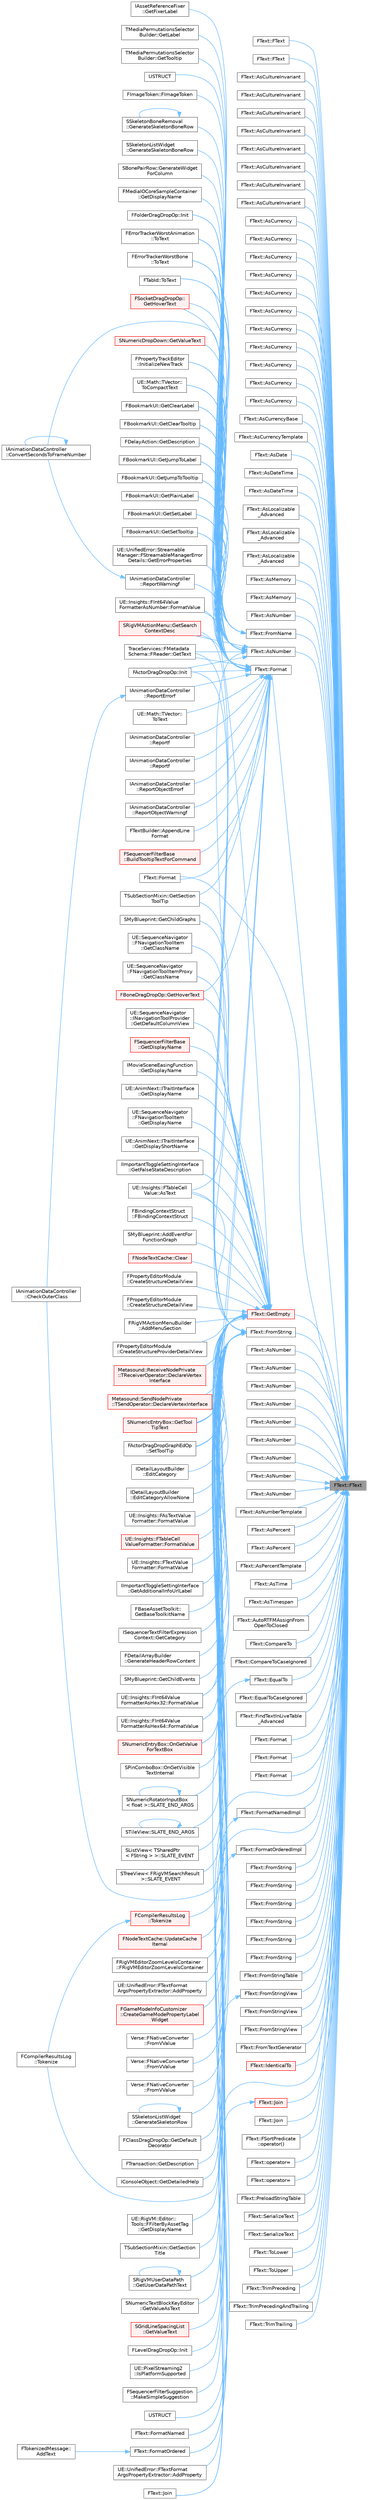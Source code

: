 digraph "FText::FText"
{
 // INTERACTIVE_SVG=YES
 // LATEX_PDF_SIZE
  bgcolor="transparent";
  edge [fontname=Helvetica,fontsize=10,labelfontname=Helvetica,labelfontsize=10];
  node [fontname=Helvetica,fontsize=10,shape=box,height=0.2,width=0.4];
  rankdir="RL";
  Node1 [id="Node000001",label="FText::FText",height=0.2,width=0.4,color="gray40", fillcolor="grey60", style="filled", fontcolor="black",tooltip=" "];
  Node1 -> Node2 [id="edge1_Node000001_Node000002",dir="back",color="steelblue1",style="solid",tooltip=" "];
  Node2 [id="Node000002",label="FText::FText",height=0.2,width=0.4,color="grey40", fillcolor="white", style="filled",URL="$d0/dcb/classFText.html#a44401d68b3bac3e44c4846cbbbc09ce8",tooltip=" "];
  Node1 -> Node3 [id="edge2_Node000001_Node000003",dir="back",color="steelblue1",style="solid",tooltip=" "];
  Node3 [id="Node000003",label="FText::FText",height=0.2,width=0.4,color="grey40", fillcolor="white", style="filled",URL="$d0/dcb/classFText.html#ad0878a3a2dd753c472712c5d3f937744",tooltip=" "];
  Node1 -> Node4 [id="edge3_Node000001_Node000004",dir="back",color="steelblue1",style="solid",tooltip=" "];
  Node4 [id="Node000004",label="FText::AsCultureInvariant",height=0.2,width=0.4,color="grey40", fillcolor="white", style="filled",URL="$d0/dcb/classFText.html#a8b35c52cdd80197faac1fff878f95286",tooltip="Generate a culture invariant FText representing the passed in string."];
  Node1 -> Node5 [id="edge4_Node000001_Node000005",dir="back",color="steelblue1",style="solid",tooltip=" "];
  Node5 [id="Node000005",label="FText::AsCultureInvariant",height=0.2,width=0.4,color="grey40", fillcolor="white", style="filled",URL="$d0/dcb/classFText.html#a111acb14a9f7ca45f72201cddfbb030e",tooltip=" "];
  Node1 -> Node6 [id="edge5_Node000001_Node000006",dir="back",color="steelblue1",style="solid",tooltip=" "];
  Node6 [id="Node000006",label="FText::AsCultureInvariant",height=0.2,width=0.4,color="grey40", fillcolor="white", style="filled",URL="$d0/dcb/classFText.html#a660ad84f101eea774f365eaedee6fc79",tooltip=" "];
  Node1 -> Node7 [id="edge6_Node000001_Node000007",dir="back",color="steelblue1",style="solid",tooltip=" "];
  Node7 [id="Node000007",label="FText::AsCultureInvariant",height=0.2,width=0.4,color="grey40", fillcolor="white", style="filled",URL="$d0/dcb/classFText.html#acca613ca0f9b98a9ce125366bf896be6",tooltip=" "];
  Node1 -> Node8 [id="edge7_Node000001_Node000008",dir="back",color="steelblue1",style="solid",tooltip=" "];
  Node8 [id="Node000008",label="FText::AsCultureInvariant",height=0.2,width=0.4,color="grey40", fillcolor="white", style="filled",URL="$d0/dcb/classFText.html#aa673a62ee3ef8421f97ac4602bb4bc0d",tooltip=" "];
  Node1 -> Node9 [id="edge8_Node000001_Node000009",dir="back",color="steelblue1",style="solid",tooltip=" "];
  Node9 [id="Node000009",label="FText::AsCultureInvariant",height=0.2,width=0.4,color="grey40", fillcolor="white", style="filled",URL="$d0/dcb/classFText.html#af9fd26ae7cddc9a7bfab984175f9b4f4",tooltip="Generate a culture invariant FText representing the passed in FText."];
  Node1 -> Node10 [id="edge9_Node000001_Node000010",dir="back",color="steelblue1",style="solid",tooltip=" "];
  Node10 [id="Node000010",label="FText::AsCultureInvariant",height=0.2,width=0.4,color="grey40", fillcolor="white", style="filled",URL="$d0/dcb/classFText.html#a859fc28c321b07fa75d7eb492ef90b8d",tooltip=" "];
  Node1 -> Node11 [id="edge10_Node000001_Node000011",dir="back",color="steelblue1",style="solid",tooltip=" "];
  Node11 [id="Node000011",label="FText::AsCultureInvariant",height=0.2,width=0.4,color="grey40", fillcolor="white", style="filled",URL="$d0/dcb/classFText.html#a67bf93a54f61c3a04cc663d8ee50feb7",tooltip=" "];
  Node1 -> Node12 [id="edge11_Node000001_Node000012",dir="back",color="steelblue1",style="solid",tooltip=" "];
  Node12 [id="Node000012",label="FText::AsCurrency",height=0.2,width=0.4,color="grey40", fillcolor="white", style="filled",URL="$d0/dcb/classFText.html#ada6d3b419b2ad328e2f2e64652ce3739",tooltip=" "];
  Node1 -> Node13 [id="edge12_Node000001_Node000013",dir="back",color="steelblue1",style="solid",tooltip=" "];
  Node13 [id="Node000013",label="FText::AsCurrency",height=0.2,width=0.4,color="grey40", fillcolor="white", style="filled",URL="$d0/dcb/classFText.html#a476bae627ce9df4294cb78b1739692d8",tooltip=" "];
  Node1 -> Node14 [id="edge13_Node000001_Node000014",dir="back",color="steelblue1",style="solid",tooltip=" "];
  Node14 [id="Node000014",label="FText::AsCurrency",height=0.2,width=0.4,color="grey40", fillcolor="white", style="filled",URL="$d0/dcb/classFText.html#a093d43e6a3713286eafd33e27328a4d6",tooltip=" "];
  Node1 -> Node15 [id="edge14_Node000001_Node000015",dir="back",color="steelblue1",style="solid",tooltip=" "];
  Node15 [id="Node000015",label="FText::AsCurrency",height=0.2,width=0.4,color="grey40", fillcolor="white", style="filled",URL="$d0/dcb/classFText.html#ab4323cd54204f4e68696fb7412b22dbb",tooltip=" "];
  Node1 -> Node16 [id="edge15_Node000001_Node000016",dir="back",color="steelblue1",style="solid",tooltip=" "];
  Node16 [id="Node000016",label="FText::AsCurrency",height=0.2,width=0.4,color="grey40", fillcolor="white", style="filled",URL="$d0/dcb/classFText.html#a14eef87885d2f3aedab525664337ef4e",tooltip=" "];
  Node1 -> Node17 [id="edge16_Node000001_Node000017",dir="back",color="steelblue1",style="solid",tooltip=" "];
  Node17 [id="Node000017",label="FText::AsCurrency",height=0.2,width=0.4,color="grey40", fillcolor="white", style="filled",URL="$d0/dcb/classFText.html#a0e1f4805ccee7678525c50d94d29a15d",tooltip=" "];
  Node1 -> Node18 [id="edge17_Node000001_Node000018",dir="back",color="steelblue1",style="solid",tooltip=" "];
  Node18 [id="Node000018",label="FText::AsCurrency",height=0.2,width=0.4,color="grey40", fillcolor="white", style="filled",URL="$d0/dcb/classFText.html#a13327fb9d1933a6a086d05e31b7105d5",tooltip=" "];
  Node1 -> Node19 [id="edge18_Node000001_Node000019",dir="back",color="steelblue1",style="solid",tooltip=" "];
  Node19 [id="Node000019",label="FText::AsCurrency",height=0.2,width=0.4,color="grey40", fillcolor="white", style="filled",URL="$d0/dcb/classFText.html#a309ebdd12997eb45621b718c3d5e8b0c",tooltip=" "];
  Node1 -> Node20 [id="edge19_Node000001_Node000020",dir="back",color="steelblue1",style="solid",tooltip=" "];
  Node20 [id="Node000020",label="FText::AsCurrency",height=0.2,width=0.4,color="grey40", fillcolor="white", style="filled",URL="$d0/dcb/classFText.html#a7b9a3c31e6044184920a047385a40624",tooltip=" "];
  Node1 -> Node21 [id="edge20_Node000001_Node000021",dir="back",color="steelblue1",style="solid",tooltip=" "];
  Node21 [id="Node000021",label="FText::AsCurrency",height=0.2,width=0.4,color="grey40", fillcolor="white", style="filled",URL="$d0/dcb/classFText.html#afae4c614fb04331b9ff94717e3ce4170",tooltip=" "];
  Node1 -> Node22 [id="edge21_Node000001_Node000022",dir="back",color="steelblue1",style="solid",tooltip=" "];
  Node22 [id="Node000022",label="FText::AsCurrency",height=0.2,width=0.4,color="grey40", fillcolor="white", style="filled",URL="$d0/dcb/classFText.html#a2d127bde3790a20d4c6a2ff8812cf4a4",tooltip=" "];
  Node1 -> Node23 [id="edge22_Node000001_Node000023",dir="back",color="steelblue1",style="solid",tooltip=" "];
  Node23 [id="Node000023",label="FText::AsCurrencyBase",height=0.2,width=0.4,color="grey40", fillcolor="white", style="filled",URL="$d0/dcb/classFText.html#a14fa55958c20ae0031a1ca2ecdda6aec",tooltip="Generate an FText that represents the passed number as currency in the current culture."];
  Node1 -> Node24 [id="edge23_Node000001_Node000024",dir="back",color="steelblue1",style="solid",tooltip=" "];
  Node24 [id="Node000024",label="FText::AsCurrencyTemplate",height=0.2,width=0.4,color="grey40", fillcolor="white", style="filled",URL="$d0/dcb/classFText.html#ac2d2b27391a228fe0c7fbfe666ad966e",tooltip=" "];
  Node1 -> Node25 [id="edge24_Node000001_Node000025",dir="back",color="steelblue1",style="solid",tooltip=" "];
  Node25 [id="Node000025",label="FText::AsDate",height=0.2,width=0.4,color="grey40", fillcolor="white", style="filled",URL="$d0/dcb/classFText.html#a986acf59a5078120b75d29591b440bc3",tooltip="Generate an FText that represents the given timestamp as a date/time in the current culture using the..."];
  Node1 -> Node26 [id="edge25_Node000001_Node000026",dir="back",color="steelblue1",style="solid",tooltip=" "];
  Node26 [id="Node000026",label="FText::AsDateTime",height=0.2,width=0.4,color="grey40", fillcolor="white", style="filled",URL="$d0/dcb/classFText.html#ac284bb0292d9e407b14c0ad2202c0033",tooltip=" "];
  Node1 -> Node27 [id="edge26_Node000001_Node000027",dir="back",color="steelblue1",style="solid",tooltip=" "];
  Node27 [id="Node000027",label="FText::AsDateTime",height=0.2,width=0.4,color="grey40", fillcolor="white", style="filled",URL="$d0/dcb/classFText.html#a43c3b91bae599726e8de86a598997c46",tooltip=" "];
  Node1 -> Node28 [id="edge27_Node000001_Node000028",dir="back",color="steelblue1",style="solid",tooltip=" "];
  Node28 [id="Node000028",label="FText::AsLocalizable\l_Advanced",height=0.2,width=0.4,color="grey40", fillcolor="white", style="filled",URL="$d0/dcb/classFText.html#a41a18486c0d0a665d955d467e09ae5a1",tooltip="=== !"];
  Node1 -> Node29 [id="edge28_Node000001_Node000029",dir="back",color="steelblue1",style="solid",tooltip=" "];
  Node29 [id="Node000029",label="FText::AsLocalizable\l_Advanced",height=0.2,width=0.4,color="grey40", fillcolor="white", style="filled",URL="$d0/dcb/classFText.html#aeee75005230b66a5a646694e53219f6e",tooltip=" "];
  Node1 -> Node30 [id="edge29_Node000001_Node000030",dir="back",color="steelblue1",style="solid",tooltip=" "];
  Node30 [id="Node000030",label="FText::AsLocalizable\l_Advanced",height=0.2,width=0.4,color="grey40", fillcolor="white", style="filled",URL="$d0/dcb/classFText.html#aecebc8aa15416c6d7105e7caaa2f8f4a",tooltip=" "];
  Node1 -> Node31 [id="edge30_Node000001_Node000031",dir="back",color="steelblue1",style="solid",tooltip=" "];
  Node31 [id="Node000031",label="FText::AsMemory",height=0.2,width=0.4,color="grey40", fillcolor="white", style="filled",URL="$d0/dcb/classFText.html#a19f9e07b502dcfe0bdc41b6c9c6a13d7",tooltip="Generate an FText that represents the passed number as a memory size in the current culture."];
  Node1 -> Node32 [id="edge31_Node000001_Node000032",dir="back",color="steelblue1",style="solid",tooltip=" "];
  Node32 [id="Node000032",label="FText::AsMemory",height=0.2,width=0.4,color="grey40", fillcolor="white", style="filled",URL="$d0/dcb/classFText.html#ab3cbc5a36ec390ced7035c2e8213b78c",tooltip="Generate an FText that represents the passed number as a memory size in the current culture."];
  Node1 -> Node33 [id="edge32_Node000001_Node000033",dir="back",color="steelblue1",style="solid",tooltip=" "];
  Node33 [id="Node000033",label="FText::AsNumber",height=0.2,width=0.4,color="grey40", fillcolor="white", style="filled",URL="$d0/dcb/classFText.html#ad567151007e57d933bef0eb7334cd4f7",tooltip=" "];
  Node1 -> Node34 [id="edge33_Node000001_Node000034",dir="back",color="steelblue1",style="solid",tooltip=" "];
  Node34 [id="Node000034",label="FText::AsNumber",height=0.2,width=0.4,color="grey40", fillcolor="white", style="filled",URL="$d0/dcb/classFText.html#a5fd37ac92e085ef4f2b7ed1894be5baa",tooltip="Generate an FText that represents the passed number in the current culture."];
  Node34 -> Node35 [id="edge34_Node000034_Node000035",dir="back",color="steelblue1",style="solid",tooltip=" "];
  Node35 [id="Node000035",label="UE::Insights::FTableCell\lValue::AsText",height=0.2,width=0.4,color="grey40", fillcolor="white", style="filled",URL="$d0/de1/structUE_1_1Insights_1_1FTableCellValue.html#a4682ce3d8582bad04db8489c0a12bcd4",tooltip=" "];
  Node34 -> Node36 [id="edge35_Node000034_Node000036",dir="back",color="steelblue1",style="solid",tooltip=" "];
  Node36 [id="Node000036",label="IAnimationDataController\l::ConvertSecondsToFrameNumber",height=0.2,width=0.4,color="grey40", fillcolor="white", style="filled",URL="$d5/db0/classIAnimationDataController.html#abebbfa3861c656280cae01ae48505a86",tooltip="Returns the final frame number calculating according to the Model its frame-rate, additionally output..."];
  Node36 -> Node36 [id="edge36_Node000036_Node000036",dir="back",color="steelblue1",style="solid",tooltip=" "];
  Node34 -> Node37 [id="edge37_Node000034_Node000037",dir="back",color="steelblue1",style="solid",tooltip=" "];
  Node37 [id="Node000037",label="UE::Insights::FInt64Value\lFormatterAsNumber::FormatValue",height=0.2,width=0.4,color="grey40", fillcolor="white", style="filled",URL="$dc/d9e/classUE_1_1Insights_1_1FInt64ValueFormatterAsNumber.html#ab7b7fde6509011aef3f912aba45a5990",tooltip=" "];
  Node34 -> Node38 [id="edge38_Node000034_Node000038",dir="back",color="steelblue1",style="solid",tooltip=" "];
  Node38 [id="Node000038",label="FBookmarkUI::GetClearLabel",height=0.2,width=0.4,color="grey40", fillcolor="white", style="filled",URL="$de/daa/structFBookmarkUI.html#a6148a3f2de3187ce8198c2c0e907b4b9",tooltip=" "];
  Node34 -> Node39 [id="edge39_Node000034_Node000039",dir="back",color="steelblue1",style="solid",tooltip=" "];
  Node39 [id="Node000039",label="FBookmarkUI::GetClearTooltip",height=0.2,width=0.4,color="grey40", fillcolor="white", style="filled",URL="$de/daa/structFBookmarkUI.html#a347b94f36084cded4b071a1e4c9f4356",tooltip=" "];
  Node34 -> Node40 [id="edge40_Node000034_Node000040",dir="back",color="steelblue1",style="solid",tooltip=" "];
  Node40 [id="Node000040",label="FDelayAction::GetDescription",height=0.2,width=0.4,color="grey40", fillcolor="white", style="filled",URL="$d0/d89/classFDelayAction.html#ab32d82daff04a0fd26218af1d361102a",tooltip=" "];
  Node34 -> Node41 [id="edge41_Node000034_Node000041",dir="back",color="steelblue1",style="solid",tooltip=" "];
  Node41 [id="Node000041",label="FBookmarkUI::GetJumpToLabel",height=0.2,width=0.4,color="grey40", fillcolor="white", style="filled",URL="$de/daa/structFBookmarkUI.html#a1e907513f2d269ec173d0aea420ff4db",tooltip=" "];
  Node34 -> Node42 [id="edge42_Node000034_Node000042",dir="back",color="steelblue1",style="solid",tooltip=" "];
  Node42 [id="Node000042",label="FBookmarkUI::GetJumpToTooltip",height=0.2,width=0.4,color="grey40", fillcolor="white", style="filled",URL="$de/daa/structFBookmarkUI.html#a892d340da5eb750d7b0525404feb53fc",tooltip=" "];
  Node34 -> Node43 [id="edge43_Node000034_Node000043",dir="back",color="steelblue1",style="solid",tooltip=" "];
  Node43 [id="Node000043",label="FBookmarkUI::GetPlainLabel",height=0.2,width=0.4,color="grey40", fillcolor="white", style="filled",URL="$de/daa/structFBookmarkUI.html#a1297af14fa752182849d069cda33280a",tooltip=" "];
  Node34 -> Node44 [id="edge44_Node000034_Node000044",dir="back",color="steelblue1",style="solid",tooltip=" "];
  Node44 [id="Node000044",label="SRigVMActionMenu::GetSearch\lContextDesc",height=0.2,width=0.4,color="red", fillcolor="#FFF0F0", style="filled",URL="$d0/dc8/classSRigVMActionMenu.html#a1126e10fc7cd99880940044d3d1dcd23",tooltip="UI Callback functions."];
  Node34 -> Node46 [id="edge45_Node000034_Node000046",dir="back",color="steelblue1",style="solid",tooltip=" "];
  Node46 [id="Node000046",label="FBookmarkUI::GetSetLabel",height=0.2,width=0.4,color="grey40", fillcolor="white", style="filled",URL="$de/daa/structFBookmarkUI.html#a13005475c63242670c7e4c5cc25c3c81",tooltip=" "];
  Node34 -> Node47 [id="edge46_Node000034_Node000047",dir="back",color="steelblue1",style="solid",tooltip=" "];
  Node47 [id="Node000047",label="FBookmarkUI::GetSetTooltip",height=0.2,width=0.4,color="grey40", fillcolor="white", style="filled",URL="$de/daa/structFBookmarkUI.html#ab27884243e76ce81dc29c1fafa50f42d",tooltip=" "];
  Node34 -> Node48 [id="edge47_Node000034_Node000048",dir="back",color="steelblue1",style="solid",tooltip=" "];
  Node48 [id="Node000048",label="TraceServices::FMetadata\lSchema::FReader::GetText",height=0.2,width=0.4,color="grey40", fillcolor="white", style="filled",URL="$d7/d29/structTraceServices_1_1FMetadataSchema_1_1FReader.html#a87568925996badc6366975993fa80d15",tooltip=" "];
  Node34 -> Node49 [id="edge48_Node000034_Node000049",dir="back",color="steelblue1",style="solid",tooltip=" "];
  Node49 [id="Node000049",label="SNumericDropDown::GetValueText",height=0.2,width=0.4,color="red", fillcolor="#FFF0F0", style="filled",URL="$d0/d12/classSNumericDropDown.html#af75835be43fe7cd0eaf8650694971e40",tooltip=" "];
  Node34 -> Node51 [id="edge49_Node000034_Node000051",dir="back",color="steelblue1",style="solid",tooltip=" "];
  Node51 [id="Node000051",label="FActorDragDropOp::Init",height=0.2,width=0.4,color="grey40", fillcolor="white", style="filled",URL="$dc/de6/classFActorDragDropOp.html#a392f4e944856540373641bc8650d3604",tooltip=" "];
  Node34 -> Node52 [id="edge50_Node000034_Node000052",dir="back",color="steelblue1",style="solid",tooltip=" "];
  Node52 [id="Node000052",label="FFolderDragDropOp::Init",height=0.2,width=0.4,color="grey40", fillcolor="white", style="filled",URL="$d0/dac/classFFolderDragDropOp.html#a1227700d7cd062324b3386bf256219cf",tooltip=" "];
  Node34 -> Node53 [id="edge51_Node000034_Node000053",dir="back",color="steelblue1",style="solid",tooltip=" "];
  Node53 [id="Node000053",label="FPropertyTrackEditor\l::InitializeNewTrack",height=0.2,width=0.4,color="grey40", fillcolor="white", style="filled",URL="$d2/ddf/classFPropertyTrackEditor.html#a25b9dea808094889fa2040212748f589",tooltip="Initialized values on a track after it's been created, but before any sections or keys have been adde..."];
  Node34 -> Node54 [id="edge52_Node000034_Node000054",dir="back",color="steelblue1",style="solid",tooltip=" "];
  Node54 [id="Node000054",label="UE::Math::TVector::\lToCompactText",height=0.2,width=0.4,color="grey40", fillcolor="white", style="filled",URL="$de/d77/structUE_1_1Math_1_1TVector.html#af68531f08f9a6c23214344e64d6f263d",tooltip="Get a short locale aware textural representation of this vector, for compact readable logging."];
  Node34 -> Node55 [id="edge53_Node000034_Node000055",dir="back",color="steelblue1",style="solid",tooltip=" "];
  Node55 [id="Node000055",label="FErrorTrackerWorstAnimation\l::ToText",height=0.2,width=0.4,color="grey40", fillcolor="white", style="filled",URL="$d8/d06/structFErrorTrackerWorstAnimation.html#a65e9c652e0fd0556ccd9a099e9701814",tooltip=" "];
  Node34 -> Node56 [id="edge54_Node000034_Node000056",dir="back",color="steelblue1",style="solid",tooltip=" "];
  Node56 [id="Node000056",label="FErrorTrackerWorstBone\l::ToText",height=0.2,width=0.4,color="grey40", fillcolor="white", style="filled",URL="$d7/d7c/structFErrorTrackerWorstBone.html#ae94f7d66452cfdb010e8f737f5fadea0",tooltip=" "];
  Node34 -> Node57 [id="edge55_Node000034_Node000057",dir="back",color="steelblue1",style="solid",tooltip=" "];
  Node57 [id="Node000057",label="FTabId::ToText",height=0.2,width=0.4,color="grey40", fillcolor="white", style="filled",URL="$d9/de3/structFTabId.html#ab7ebcf92af344edadfd6f2172217df47",tooltip=" "];
  Node1 -> Node58 [id="edge56_Node000001_Node000058",dir="back",color="steelblue1",style="solid",tooltip=" "];
  Node58 [id="Node000058",label="FText::AsNumber",height=0.2,width=0.4,color="grey40", fillcolor="white", style="filled",URL="$d0/dcb/classFText.html#aa1bd65a18d10db2db006f99e3b577161",tooltip=" "];
  Node1 -> Node59 [id="edge57_Node000001_Node000059",dir="back",color="steelblue1",style="solid",tooltip=" "];
  Node59 [id="Node000059",label="FText::AsNumber",height=0.2,width=0.4,color="grey40", fillcolor="white", style="filled",URL="$d0/dcb/classFText.html#a6da44ac25406dd4fb63bb043e797c4a0",tooltip=" "];
  Node1 -> Node60 [id="edge58_Node000001_Node000060",dir="back",color="steelblue1",style="solid",tooltip=" "];
  Node60 [id="Node000060",label="FText::AsNumber",height=0.2,width=0.4,color="grey40", fillcolor="white", style="filled",URL="$d0/dcb/classFText.html#ac82e917cafea1f22f2608b6e247a8871",tooltip=" "];
  Node1 -> Node61 [id="edge59_Node000001_Node000061",dir="back",color="steelblue1",style="solid",tooltip=" "];
  Node61 [id="Node000061",label="FText::AsNumber",height=0.2,width=0.4,color="grey40", fillcolor="white", style="filled",URL="$d0/dcb/classFText.html#a63e4ce1168fde4111e015326e317b23a",tooltip=" "];
  Node1 -> Node62 [id="edge60_Node000001_Node000062",dir="back",color="steelblue1",style="solid",tooltip=" "];
  Node62 [id="Node000062",label="FText::AsNumber",height=0.2,width=0.4,color="grey40", fillcolor="white", style="filled",URL="$d0/dcb/classFText.html#af968284eb43089c4874e1018d9d17b15",tooltip=" "];
  Node1 -> Node63 [id="edge61_Node000001_Node000063",dir="back",color="steelblue1",style="solid",tooltip=" "];
  Node63 [id="Node000063",label="FText::AsNumber",height=0.2,width=0.4,color="grey40", fillcolor="white", style="filled",URL="$d0/dcb/classFText.html#a65c12eada319a4ec0cd07107ca1ec103",tooltip=" "];
  Node1 -> Node64 [id="edge62_Node000001_Node000064",dir="back",color="steelblue1",style="solid",tooltip=" "];
  Node64 [id="Node000064",label="FText::AsNumber",height=0.2,width=0.4,color="grey40", fillcolor="white", style="filled",URL="$d0/dcb/classFText.html#a7ebf8f7d1d9b34a780b7c6287e8f1184",tooltip=" "];
  Node1 -> Node65 [id="edge63_Node000001_Node000065",dir="back",color="steelblue1",style="solid",tooltip=" "];
  Node65 [id="Node000065",label="FText::AsNumber",height=0.2,width=0.4,color="grey40", fillcolor="white", style="filled",URL="$d0/dcb/classFText.html#a2afc072f9b23de2a704058f278681e5b",tooltip=" "];
  Node1 -> Node66 [id="edge64_Node000001_Node000066",dir="back",color="steelblue1",style="solid",tooltip=" "];
  Node66 [id="Node000066",label="FText::AsNumber",height=0.2,width=0.4,color="grey40", fillcolor="white", style="filled",URL="$d0/dcb/classFText.html#a3069130c9cf17f8c675791a3af95cf58",tooltip=" "];
  Node1 -> Node67 [id="edge65_Node000001_Node000067",dir="back",color="steelblue1",style="solid",tooltip=" "];
  Node67 [id="Node000067",label="FText::AsNumberTemplate",height=0.2,width=0.4,color="grey40", fillcolor="white", style="filled",URL="$d0/dcb/classFText.html#a0ecce2ab36b0914d1ec3cae73eef016e",tooltip=" "];
  Node1 -> Node68 [id="edge66_Node000001_Node000068",dir="back",color="steelblue1",style="solid",tooltip=" "];
  Node68 [id="Node000068",label="FText::AsPercent",height=0.2,width=0.4,color="grey40", fillcolor="white", style="filled",URL="$d0/dcb/classFText.html#a5c096abc77609d793ec0b3248465bf68",tooltip=" "];
  Node1 -> Node69 [id="edge67_Node000001_Node000069",dir="back",color="steelblue1",style="solid",tooltip=" "];
  Node69 [id="Node000069",label="FText::AsPercent",height=0.2,width=0.4,color="grey40", fillcolor="white", style="filled",URL="$d0/dcb/classFText.html#ad60b19fea3d7988a3896c4f4aaa99355",tooltip="Generate an FText that represents the passed number as a percentage in the current culture."];
  Node1 -> Node70 [id="edge68_Node000001_Node000070",dir="back",color="steelblue1",style="solid",tooltip=" "];
  Node70 [id="Node000070",label="FText::AsPercentTemplate",height=0.2,width=0.4,color="grey40", fillcolor="white", style="filled",URL="$d0/dcb/classFText.html#af52e4e4323bbe8dd71e24af09c36f0ef",tooltip=" "];
  Node1 -> Node71 [id="edge69_Node000001_Node000071",dir="back",color="steelblue1",style="solid",tooltip=" "];
  Node71 [id="Node000071",label="FText::AsTime",height=0.2,width=0.4,color="grey40", fillcolor="white", style="filled",URL="$d0/dcb/classFText.html#ada5da8663f92db39039079e7ff8489cc",tooltip=" "];
  Node1 -> Node72 [id="edge70_Node000001_Node000072",dir="back",color="steelblue1",style="solid",tooltip=" "];
  Node72 [id="Node000072",label="FText::AsTimespan",height=0.2,width=0.4,color="grey40", fillcolor="white", style="filled",URL="$d0/dcb/classFText.html#a064b2341a5e2de5d9e80b5e7b124efa6",tooltip="Generate an FText that represents the given timespan in the current culture, as a delta-time represen..."];
  Node1 -> Node73 [id="edge71_Node000001_Node000073",dir="back",color="steelblue1",style="solid",tooltip=" "];
  Node73 [id="Node000073",label="FText::AutoRTFMAssignFrom\lOpenToClosed",height=0.2,width=0.4,color="grey40", fillcolor="white", style="filled",URL="$d0/dcb/classFText.html#abc26a40cee81e25369a3a6fc75a11086",tooltip=" "];
  Node1 -> Node74 [id="edge72_Node000001_Node000074",dir="back",color="steelblue1",style="solid",tooltip=" "];
  Node74 [id="Node000074",label="FText::CompareTo",height=0.2,width=0.4,color="grey40", fillcolor="white", style="filled",URL="$d0/dcb/classFText.html#ad72b8fda91861a0cd82fca5318956854",tooltip=" "];
  Node1 -> Node75 [id="edge73_Node000001_Node000075",dir="back",color="steelblue1",style="solid",tooltip=" "];
  Node75 [id="Node000075",label="FText::CompareToCaseIgnored",height=0.2,width=0.4,color="grey40", fillcolor="white", style="filled",URL="$d0/dcb/classFText.html#a6c8bb8372ae759d25a7c932e4d00b9fd",tooltip=" "];
  Node1 -> Node76 [id="edge74_Node000001_Node000076",dir="back",color="steelblue1",style="solid",tooltip=" "];
  Node76 [id="Node000076",label="FText::EqualTo",height=0.2,width=0.4,color="grey40", fillcolor="white", style="filled",URL="$d0/dcb/classFText.html#ae3fceefae1ed5ebaa004d45fa1969669",tooltip=" "];
  Node76 -> Node77 [id="edge75_Node000076_Node000077",dir="back",color="steelblue1",style="solid",tooltip=" "];
  Node77 [id="Node000077",label="USTRUCT",height=0.2,width=0.4,color="grey40", fillcolor="white", style="filled",URL="$de/d7d/NavigationToolSettings_8h.html#a9596211e58fe04fc2edf24a3e393a9b7",tooltip=" "];
  Node1 -> Node78 [id="edge76_Node000001_Node000078",dir="back",color="steelblue1",style="solid",tooltip=" "];
  Node78 [id="Node000078",label="FText::EqualToCaseIgnored",height=0.2,width=0.4,color="grey40", fillcolor="white", style="filled",URL="$d0/dcb/classFText.html#aea2c4f686823459c540f60cceb8614a8",tooltip=" "];
  Node1 -> Node79 [id="edge77_Node000001_Node000079",dir="back",color="steelblue1",style="solid",tooltip=" "];
  Node79 [id="Node000079",label="FText::FindTextInLiveTable\l_Advanced",height=0.2,width=0.4,color="grey40", fillcolor="white", style="filled",URL="$d0/dcb/classFText.html#a03fa2eb7a016aee437c2480fab9dbd32",tooltip="=== !"];
  Node1 -> Node80 [id="edge78_Node000001_Node000080",dir="back",color="steelblue1",style="solid",tooltip=" "];
  Node80 [id="Node000080",label="FText::Format",height=0.2,width=0.4,color="grey40", fillcolor="white", style="filled",URL="$d0/dcb/classFText.html#a4b4310120e77ffb70f4253ee1bfdee47",tooltip="Format the given list of variadic values as ordered arguments within the given format pattern."];
  Node1 -> Node81 [id="edge79_Node000001_Node000081",dir="back",color="steelblue1",style="solid",tooltip=" "];
  Node81 [id="Node000081",label="FText::Format",height=0.2,width=0.4,color="grey40", fillcolor="white", style="filled",URL="$d0/dcb/classFText.html#a2e34f477b25799b29ea7ae5709259ae1",tooltip="Format the given map of key->value pairs as named arguments within the given format pattern."];
  Node81 -> Node82 [id="edge80_Node000081_Node000082",dir="back",color="steelblue1",style="solid",tooltip=" "];
  Node82 [id="Node000082",label="FTextBuilder::AppendLine\lFormat",height=0.2,width=0.4,color="grey40", fillcolor="white", style="filled",URL="$df/d4d/classFTextBuilder.html#aead99de6fa09d7a476644e59b29f9d10",tooltip="Append the given formatted text line to the builder, indented by the running indentation of the build..."];
  Node81 -> Node83 [id="edge81_Node000081_Node000083",dir="back",color="steelblue1",style="solid",tooltip=" "];
  Node83 [id="Node000083",label="FSequencerFilterBase\l::BuildTooltipTextForCommand",height=0.2,width=0.4,color="red", fillcolor="#FFF0F0", style="filled",URL="$d2/d17/classFSequencerFilterBase.html#a2d18ebe0eec394ca060f4119e8db5e70",tooltip=" "];
  Node81 -> Node80 [id="edge82_Node000081_Node000080",dir="back",color="steelblue1",style="solid",tooltip=" "];
  Node81 -> Node38 [id="edge83_Node000081_Node000038",dir="back",color="steelblue1",style="solid",tooltip=" "];
  Node81 -> Node39 [id="edge84_Node000081_Node000039",dir="back",color="steelblue1",style="solid",tooltip=" "];
  Node81 -> Node40 [id="edge85_Node000081_Node000040",dir="back",color="steelblue1",style="solid",tooltip=" "];
  Node81 -> Node85 [id="edge86_Node000081_Node000085",dir="back",color="steelblue1",style="solid",tooltip=" "];
  Node85 [id="Node000085",label="UE::UnifiedError::Streamable\lManager::FStreamableManagerError\lDetails::GetErrorProperties",height=0.2,width=0.4,color="grey40", fillcolor="white", style="filled",URL="$d4/db2/classUE_1_1UnifiedError_1_1StreamableManager_1_1FStreamableManagerErrorDetails.html#a090a3a4db82e550cc4be6a1cdfca2826",tooltip="GetErrorProperties; by default pass through to the InnerErrorDetails."];
  Node81 -> Node86 [id="edge87_Node000081_Node000086",dir="back",color="steelblue1",style="solid",tooltip=" "];
  Node86 [id="Node000086",label="FBoneDragDropOp::GetHoverText",height=0.2,width=0.4,color="red", fillcolor="#FFF0F0", style="filled",URL="$d7/d0b/classFBoneDragDropOp.html#a8d2ce90881f169c1641a750280d7f8fd",tooltip=" "];
  Node81 -> Node88 [id="edge88_Node000081_Node000088",dir="back",color="steelblue1",style="solid",tooltip=" "];
  Node88 [id="Node000088",label="FSocketDragDropOp::\lGetHoverText",height=0.2,width=0.4,color="red", fillcolor="#FFF0F0", style="filled",URL="$d9/d9c/classFSocketDragDropOp.html#a0ef56694ac1134604a679c4c34973f81",tooltip="Passed into STextBlock so Slate can grab the current text for display."];
  Node81 -> Node41 [id="edge89_Node000081_Node000041",dir="back",color="steelblue1",style="solid",tooltip=" "];
  Node81 -> Node42 [id="edge90_Node000081_Node000042",dir="back",color="steelblue1",style="solid",tooltip=" "];
  Node81 -> Node43 [id="edge91_Node000081_Node000043",dir="back",color="steelblue1",style="solid",tooltip=" "];
  Node81 -> Node44 [id="edge92_Node000081_Node000044",dir="back",color="steelblue1",style="solid",tooltip=" "];
  Node81 -> Node90 [id="edge93_Node000081_Node000090",dir="back",color="steelblue1",style="solid",tooltip=" "];
  Node90 [id="Node000090",label="TSubSectionMixin::GetSection\lToolTip",height=0.2,width=0.4,color="grey40", fillcolor="white", style="filled",URL="$db/d4f/classTSubSectionMixin.html#ad1922cd0936b2335882305fb26f166a7",tooltip=" "];
  Node81 -> Node46 [id="edge94_Node000081_Node000046",dir="back",color="steelblue1",style="solid",tooltip=" "];
  Node81 -> Node47 [id="edge95_Node000081_Node000047",dir="back",color="steelblue1",style="solid",tooltip=" "];
  Node81 -> Node48 [id="edge96_Node000081_Node000048",dir="back",color="steelblue1",style="solid",tooltip=" "];
  Node81 -> Node91 [id="edge97_Node000081_Node000091",dir="back",color="steelblue1",style="solid",tooltip=" "];
  Node91 [id="Node000091",label="SNumericEntryBox::GetTool\lTipText",height=0.2,width=0.4,color="red", fillcolor="#FFF0F0", style="filled",URL="$dc/db6/classSNumericEntryBox.html#af0bd11aa3c67fb68f487add0305b72e5",tooltip=" "];
  Node81 -> Node51 [id="edge98_Node000081_Node000051",dir="back",color="steelblue1",style="solid",tooltip=" "];
  Node81 -> Node52 [id="edge99_Node000081_Node000052",dir="back",color="steelblue1",style="solid",tooltip=" "];
  Node81 -> Node53 [id="edge100_Node000081_Node000053",dir="back",color="steelblue1",style="solid",tooltip=" "];
  Node81 -> Node93 [id="edge101_Node000081_Node000093",dir="back",color="steelblue1",style="solid",tooltip=" "];
  Node93 [id="Node000093",label="IAnimationDataController\l::ReportErrorf",height=0.2,width=0.4,color="grey40", fillcolor="white", style="filled",URL="$d5/db0/classIAnimationDataController.html#a764baef8faed13ea8b5f48c0d77641d6",tooltip=" "];
  Node93 -> Node94 [id="edge102_Node000093_Node000094",dir="back",color="steelblue1",style="solid",tooltip=" "];
  Node94 [id="Node000094",label="IAnimationDataController\l::CheckOuterClass",height=0.2,width=0.4,color="grey40", fillcolor="white", style="filled",URL="$d5/db0/classIAnimationDataController.html#ae31746f0bd487cc804b72fa0096722a8",tooltip="Verifies whether or not the Model's outer object is (or is derived from) the specified UClass."];
  Node81 -> Node95 [id="edge103_Node000081_Node000095",dir="back",color="steelblue1",style="solid",tooltip=" "];
  Node95 [id="Node000095",label="IAnimationDataController\l::Reportf",height=0.2,width=0.4,color="grey40", fillcolor="white", style="filled",URL="$d5/db0/classIAnimationDataController.html#adb027dc627d1f17e50a8bb0995e6d07d",tooltip=" "];
  Node81 -> Node96 [id="edge104_Node000081_Node000096",dir="back",color="steelblue1",style="solid",tooltip=" "];
  Node96 [id="Node000096",label="IAnimationDataController\l::Reportf",height=0.2,width=0.4,color="grey40", fillcolor="white", style="filled",URL="$d5/db0/classIAnimationDataController.html#a0b6898c78ba6913ff097af54440862a5",tooltip=" "];
  Node81 -> Node97 [id="edge105_Node000081_Node000097",dir="back",color="steelblue1",style="solid",tooltip=" "];
  Node97 [id="Node000097",label="IAnimationDataController\l::ReportObjectErrorf",height=0.2,width=0.4,color="grey40", fillcolor="white", style="filled",URL="$d5/db0/classIAnimationDataController.html#a2e5190e9f3bf8eeecc516a03bab0be50",tooltip=" "];
  Node81 -> Node98 [id="edge106_Node000081_Node000098",dir="back",color="steelblue1",style="solid",tooltip=" "];
  Node98 [id="Node000098",label="IAnimationDataController\l::ReportObjectWarningf",height=0.2,width=0.4,color="grey40", fillcolor="white", style="filled",URL="$d5/db0/classIAnimationDataController.html#a89f6c1c203dd622ccf751d4e4b000824",tooltip=" "];
  Node81 -> Node99 [id="edge107_Node000081_Node000099",dir="back",color="steelblue1",style="solid",tooltip=" "];
  Node99 [id="Node000099",label="IAnimationDataController\l::ReportWarningf",height=0.2,width=0.4,color="grey40", fillcolor="white", style="filled",URL="$d5/db0/classIAnimationDataController.html#afbca10c73aff3b40d254941b97d3fd40",tooltip=" "];
  Node99 -> Node36 [id="edge108_Node000099_Node000036",dir="back",color="steelblue1",style="solid",tooltip=" "];
  Node81 -> Node100 [id="edge109_Node000081_Node000100",dir="back",color="steelblue1",style="solid",tooltip=" "];
  Node100 [id="Node000100",label="FActorDragDropGraphEdOp\l::SetToolTip",height=0.2,width=0.4,color="grey40", fillcolor="white", style="filled",URL="$de/d3f/classFActorDragDropGraphEdOp.html#ab51c30d6128062cc9f268fd8d3dc5673",tooltip="Set the appropriate tool tip when dragging functionality is active."];
  Node81 -> Node54 [id="edge110_Node000081_Node000054",dir="back",color="steelblue1",style="solid",tooltip=" "];
  Node81 -> Node55 [id="edge111_Node000081_Node000055",dir="back",color="steelblue1",style="solid",tooltip=" "];
  Node81 -> Node56 [id="edge112_Node000081_Node000056",dir="back",color="steelblue1",style="solid",tooltip=" "];
  Node81 -> Node57 [id="edge113_Node000081_Node000057",dir="back",color="steelblue1",style="solid",tooltip=" "];
  Node81 -> Node101 [id="edge114_Node000081_Node000101",dir="back",color="steelblue1",style="solid",tooltip=" "];
  Node101 [id="Node000101",label="UE::Math::TVector::\lToText",height=0.2,width=0.4,color="grey40", fillcolor="white", style="filled",URL="$de/d77/structUE_1_1Math_1_1TVector.html#ab41e35e022c94a4b99b542456fd46b21",tooltip="Get a locale aware textual representation of this vector."];
  Node1 -> Node102 [id="edge115_Node000001_Node000102",dir="back",color="steelblue1",style="solid",tooltip=" "];
  Node102 [id="Node000102",label="FText::Format",height=0.2,width=0.4,color="grey40", fillcolor="white", style="filled",URL="$d0/dcb/classFText.html#aceacfb2b93f2a16373e2503958669814",tooltip="Format the given list values as ordered arguments within the given format pattern."];
  Node1 -> Node103 [id="edge116_Node000001_Node000103",dir="back",color="steelblue1",style="solid",tooltip=" "];
  Node103 [id="Node000103",label="FText::Format",height=0.2,width=0.4,color="grey40", fillcolor="white", style="filled",URL="$d0/dcb/classFText.html#a4a3e99541107781806a3e3a39ca63146",tooltip=" "];
  Node1 -> Node104 [id="edge117_Node000001_Node000104",dir="back",color="steelblue1",style="solid",tooltip=" "];
  Node104 [id="Node000104",label="FText::Format",height=0.2,width=0.4,color="grey40", fillcolor="white", style="filled",URL="$d0/dcb/classFText.html#ab36821068116e4f7aac9c38dc11c5fac",tooltip=" "];
  Node1 -> Node105 [id="edge118_Node000001_Node000105",dir="back",color="steelblue1",style="solid",tooltip=" "];
  Node105 [id="Node000105",label="FText::FormatNamed",height=0.2,width=0.4,color="grey40", fillcolor="white", style="filled",URL="$d0/dcb/classFText.html#a508f1423c7df1cf488933106895c916f",tooltip="Format the given list of variadic key->value pairs as named arguments within the given format pattern..."];
  Node1 -> Node106 [id="edge119_Node000001_Node000106",dir="back",color="steelblue1",style="solid",tooltip=" "];
  Node106 [id="Node000106",label="FText::FormatNamedImpl",height=0.2,width=0.4,color="grey40", fillcolor="white", style="filled",URL="$d0/dcb/classFText.html#a4460ccc4b7371f671c9ff6edf07e09d8",tooltip=" "];
  Node106 -> Node105 [id="edge120_Node000106_Node000105",dir="back",color="steelblue1",style="solid",tooltip=" "];
  Node1 -> Node107 [id="edge121_Node000001_Node000107",dir="back",color="steelblue1",style="solid",tooltip=" "];
  Node107 [id="Node000107",label="FText::FormatOrdered",height=0.2,width=0.4,color="grey40", fillcolor="white", style="filled",URL="$d0/dcb/classFText.html#a0afbb478d17519e3ce8428847a1fbe5d",tooltip="Format the given list of variadic values as ordered arguments within the given format pattern."];
  Node107 -> Node108 [id="edge122_Node000107_Node000108",dir="back",color="steelblue1",style="solid",tooltip=" "];
  Node108 [id="Node000108",label="FTokenizedMessage::\lAddText",height=0.2,width=0.4,color="grey40", fillcolor="white", style="filled",URL="$dc/dce/classFTokenizedMessage.html#a3818a8af16a25d998007b940f5e51cf0",tooltip="Adds a text token to a message as by calling FText::FormatOrdered."];
  Node1 -> Node109 [id="edge123_Node000001_Node000109",dir="back",color="steelblue1",style="solid",tooltip=" "];
  Node109 [id="Node000109",label="FText::FormatOrderedImpl",height=0.2,width=0.4,color="grey40", fillcolor="white", style="filled",URL="$d0/dcb/classFText.html#aba6900197ee4872623e73c52cb237019",tooltip=" "];
  Node109 -> Node107 [id="edge124_Node000109_Node000107",dir="back",color="steelblue1",style="solid",tooltip=" "];
  Node1 -> Node110 [id="edge125_Node000001_Node000110",dir="back",color="steelblue1",style="solid",tooltip=" "];
  Node110 [id="Node000110",label="FText::FromName",height=0.2,width=0.4,color="grey40", fillcolor="white", style="filled",URL="$d0/dcb/classFText.html#a171348df948f29af7a40ac6e3a541139",tooltip="Generate an FText representing the pass name."];
  Node110 -> Node111 [id="edge126_Node000110_Node000111",dir="back",color="steelblue1",style="solid",tooltip=" "];
  Node111 [id="Node000111",label="FImageToken::FImageToken",height=0.2,width=0.4,color="grey40", fillcolor="white", style="filled",URL="$d6/ddf/classFImageToken.html#afa23c4045d4a0ea49594cfaaa17e7a66",tooltip="Private constructor."];
  Node110 -> Node112 [id="edge127_Node000110_Node000112",dir="back",color="steelblue1",style="solid",tooltip=" "];
  Node112 [id="Node000112",label="SSkeletonBoneRemoval\l::GenerateSkeletonBoneRow",height=0.2,width=0.4,color="grey40", fillcolor="white", style="filled",URL="$d8/d5c/classSSkeletonBoneRemoval.html#ad140ba3a7cb685d7f95c7902322c1881",tooltip="Create an individual row for the bone name list."];
  Node112 -> Node112 [id="edge128_Node000112_Node000112",dir="back",color="steelblue1",style="solid",tooltip=" "];
  Node110 -> Node113 [id="edge129_Node000110_Node000113",dir="back",color="steelblue1",style="solid",tooltip=" "];
  Node113 [id="Node000113",label="SSkeletonListWidget\l::GenerateSkeletonBoneRow",height=0.2,width=0.4,color="grey40", fillcolor="white", style="filled",URL="$d8/d56/classSSkeletonListWidget.html#aa00bb4c196e3accc624ac96b2d755674",tooltip=" "];
  Node110 -> Node114 [id="edge130_Node000110_Node000114",dir="back",color="steelblue1",style="solid",tooltip=" "];
  Node114 [id="Node000114",label="SBonePairRow::GenerateWidget\lForColumn",height=0.2,width=0.4,color="grey40", fillcolor="white", style="filled",URL="$d0/dfe/classSBonePairRow.html#abd69841ebe73f01678034b5627b0b07c",tooltip="Users of SMultiColumnTableRow would usually some piece of data associated with it."];
  Node110 -> Node115 [id="edge131_Node000110_Node000115",dir="back",color="steelblue1",style="solid",tooltip=" "];
  Node115 [id="Node000115",label="FMediaIOCoreSampleContainer\l::GetDisplayName",height=0.2,width=0.4,color="grey40", fillcolor="white", style="filled",URL="$d8/df3/classFMediaIOCoreSampleContainer.html#a03907cb8099cacf693ef8c676f705ef4",tooltip=" "];
  Node110 -> Node116 [id="edge132_Node000110_Node000116",dir="back",color="steelblue1",style="solid",tooltip=" "];
  Node116 [id="Node000116",label="IAssetReferenceFixer\l::GetFixerLabel",height=0.2,width=0.4,color="grey40", fillcolor="white", style="filled",URL="$de/d4f/classIAssetReferenceFixer.html#a0e51b5ec4c66b3560915667cde3af628",tooltip="Get the label to use as the fixer for the given asset."];
  Node110 -> Node88 [id="edge133_Node000110_Node000088",dir="back",color="steelblue1",style="solid",tooltip=" "];
  Node110 -> Node117 [id="edge134_Node000110_Node000117",dir="back",color="steelblue1",style="solid",tooltip=" "];
  Node117 [id="Node000117",label="TMediaPermutationsSelector\lBuilder::GetLabel",height=0.2,width=0.4,color="grey40", fillcolor="white", style="filled",URL="$dc/dd4/classTMediaPermutationsSelectorBuilder.html#a1556d5ff2601a8ac526ceb176757364c",tooltip=" "];
  Node110 -> Node118 [id="edge135_Node000110_Node000118",dir="back",color="steelblue1",style="solid",tooltip=" "];
  Node118 [id="Node000118",label="TMediaPermutationsSelector\lBuilder::GetTooltip",height=0.2,width=0.4,color="grey40", fillcolor="white", style="filled",URL="$dc/dd4/classTMediaPermutationsSelectorBuilder.html#a500f5c8712506b37e2226c63c0e827bf",tooltip=" "];
  Node110 -> Node52 [id="edge136_Node000110_Node000052",dir="back",color="steelblue1",style="solid",tooltip=" "];
  Node110 -> Node55 [id="edge137_Node000110_Node000055",dir="back",color="steelblue1",style="solid",tooltip=" "];
  Node110 -> Node56 [id="edge138_Node000110_Node000056",dir="back",color="steelblue1",style="solid",tooltip=" "];
  Node110 -> Node57 [id="edge139_Node000110_Node000057",dir="back",color="steelblue1",style="solid",tooltip=" "];
  Node110 -> Node119 [id="edge140_Node000110_Node000119",dir="back",color="steelblue1",style="solid",tooltip=" "];
  Node119 [id="Node000119",label="USTRUCT",height=0.2,width=0.4,color="grey40", fillcolor="white", style="filled",URL="$d3/d40/AnimGraphAttributes_8h.html#ae8857eb99a31f157593c610d3acab310",tooltip=" "];
  Node1 -> Node120 [id="edge141_Node000001_Node000120",dir="back",color="steelblue1",style="solid",tooltip=" "];
  Node120 [id="Node000120",label="FText::FromString",height=0.2,width=0.4,color="grey40", fillcolor="white", style="filled",URL="$d0/dcb/classFText.html#af6cbe7498fdc624e1e3188326c9be5a5",tooltip="Generate an FText representing the passed in string."];
  Node120 -> Node121 [id="edge142_Node000120_Node000121",dir="back",color="steelblue1",style="solid",tooltip=" "];
  Node121 [id="Node000121",label="FRigVMEditorZoomLevelsContainer\l::FRigVMEditorZoomLevelsContainer",height=0.2,width=0.4,color="grey40", fillcolor="white", style="filled",URL="$d6/d06/structFRigVMEditorZoomLevelsContainer.html#a41938672dec9ca7c449e0c0f01fcd8b4",tooltip=" "];
  Node120 -> Node122 [id="edge143_Node000120_Node000122",dir="back",color="steelblue1",style="solid",tooltip=" "];
  Node122 [id="Node000122",label="UE::UnifiedError::FTextFormat\lArgsPropertyExtractor::AddProperty",height=0.2,width=0.4,color="grey40", fillcolor="white", style="filled",URL="$d7/daf/classUE_1_1UnifiedError_1_1FTextFormatArgsPropertyExtractor.html#addbcffa440bfeb55a0d7325eabc3943c",tooltip=" "];
  Node120 -> Node35 [id="edge144_Node000120_Node000035",dir="back",color="steelblue1",style="solid",tooltip=" "];
  Node120 -> Node94 [id="edge145_Node000120_Node000094",dir="back",color="steelblue1",style="solid",tooltip=" "];
  Node120 -> Node123 [id="edge146_Node000120_Node000123",dir="back",color="steelblue1",style="solid",tooltip=" "];
  Node123 [id="Node000123",label="FGameModeInfoCustomizer\l::CreateGameModePropertyLabel\lWidget",height=0.2,width=0.4,color="red", fillcolor="#FFF0F0", style="filled",URL="$d8/d99/classFGameModeInfoCustomizer.html#aaa28ed0868937a4f36da5248c36814d6",tooltip="Create widget for the name of a default class property."];
  Node120 -> Node126 [id="edge147_Node000120_Node000126",dir="back",color="steelblue1",style="solid",tooltip=" "];
  Node126 [id="Node000126",label="UE::Insights::FInt64Value\lFormatterAsHex32::FormatValue",height=0.2,width=0.4,color="grey40", fillcolor="white", style="filled",URL="$de/d29/classUE_1_1Insights_1_1FInt64ValueFormatterAsHex32.html#a804a1b18b33b45d9f32bd07f8adc5d5c",tooltip=" "];
  Node120 -> Node127 [id="edge148_Node000120_Node000127",dir="back",color="steelblue1",style="solid",tooltip=" "];
  Node127 [id="Node000127",label="UE::Insights::FInt64Value\lFormatterAsHex64::FormatValue",height=0.2,width=0.4,color="grey40", fillcolor="white", style="filled",URL="$d2/d22/classUE_1_1Insights_1_1FInt64ValueFormatterAsHex64.html#ad5aa4b1dde0dd4770fcadb23d0203734",tooltip=" "];
  Node120 -> Node128 [id="edge149_Node000120_Node000128",dir="back",color="steelblue1",style="solid",tooltip=" "];
  Node128 [id="Node000128",label="Verse::FNativeConverter\l::FromVValue",height=0.2,width=0.4,color="grey40", fillcolor="white", style="filled",URL="$d4/d7e/structVerse_1_1FNativeConverter.html#ac39d958695050e55edb44a147335aab0",tooltip=" "];
  Node120 -> Node129 [id="edge150_Node000120_Node000129",dir="back",color="steelblue1",style="solid",tooltip=" "];
  Node129 [id="Node000129",label="Verse::FNativeConverter\l::FromVValue",height=0.2,width=0.4,color="grey40", fillcolor="white", style="filled",URL="$d4/d7e/structVerse_1_1FNativeConverter.html#aa445d7a1443a8e1416c5bca79a8a4097",tooltip=" "];
  Node120 -> Node130 [id="edge151_Node000120_Node000130",dir="back",color="steelblue1",style="solid",tooltip=" "];
  Node130 [id="Node000130",label="Verse::FNativeConverter\l::FromVValue",height=0.2,width=0.4,color="grey40", fillcolor="white", style="filled",URL="$d4/d7e/structVerse_1_1FNativeConverter.html#afc9074f426f4997f8b2e664f3989a857",tooltip=" "];
  Node120 -> Node131 [id="edge152_Node000120_Node000131",dir="back",color="steelblue1",style="solid",tooltip=" "];
  Node131 [id="Node000131",label="SSkeletonListWidget\l::GenerateSkeletonRow",height=0.2,width=0.4,color="grey40", fillcolor="white", style="filled",URL="$d8/d56/classSSkeletonListWidget.html#ae86ea7e054f48dcf95428c2c1d93e791",tooltip=" "];
  Node131 -> Node131 [id="edge153_Node000131_Node000131",dir="back",color="steelblue1",style="solid",tooltip=" "];
  Node120 -> Node132 [id="edge154_Node000120_Node000132",dir="back",color="steelblue1",style="solid",tooltip=" "];
  Node132 [id="Node000132",label="FClassDragDropOp::GetDefault\lDecorator",height=0.2,width=0.4,color="grey40", fillcolor="white", style="filled",URL="$d2/d04/classFClassDragDropOp.html#ac7db0bc234d01b4e73e8bd832d7a01a7",tooltip="The widget decorator to use."];
  Node120 -> Node133 [id="edge155_Node000120_Node000133",dir="back",color="steelblue1",style="solid",tooltip=" "];
  Node133 [id="Node000133",label="FTransaction::GetDescription",height=0.2,width=0.4,color="grey40", fillcolor="white", style="filled",URL="$d1/dd5/classFTransaction.html#ac57fdf9bc5f4bd0bf9081bc00d4580c7",tooltip="Returns the description of each contained Object Record."];
  Node120 -> Node134 [id="edge156_Node000120_Node000134",dir="back",color="steelblue1",style="solid",tooltip=" "];
  Node134 [id="Node000134",label="IConsoleObject::GetDetailedHelp",height=0.2,width=0.4,color="grey40", fillcolor="white", style="filled",URL="$d7/d0d/classIConsoleObject.html#a5a132caa1001447daeea38ff251bc588",tooltip=" "];
  Node120 -> Node135 [id="edge157_Node000120_Node000135",dir="back",color="steelblue1",style="solid",tooltip=" "];
  Node135 [id="Node000135",label="UE::RigVM::Editor::\lTools::FFilterByAssetTag\l::GetDisplayName",height=0.2,width=0.4,color="grey40", fillcolor="white", style="filled",URL="$d4/d95/classUE_1_1RigVM_1_1Editor_1_1Tools_1_1FFilterByAssetTag.html#a0e742667d8dd4bb5c32c4eeae9d4dbc0",tooltip=" "];
  Node120 -> Node86 [id="edge158_Node000120_Node000086",dir="back",color="steelblue1",style="solid",tooltip=" "];
  Node120 -> Node44 [id="edge159_Node000120_Node000044",dir="back",color="steelblue1",style="solid",tooltip=" "];
  Node120 -> Node136 [id="edge160_Node000120_Node000136",dir="back",color="steelblue1",style="solid",tooltip=" "];
  Node136 [id="Node000136",label="TSubSectionMixin::GetSection\lTitle",height=0.2,width=0.4,color="grey40", fillcolor="white", style="filled",URL="$db/d4f/classTSubSectionMixin.html#af1800680eebe7f1fcf6609b65d363f16",tooltip=" "];
  Node120 -> Node48 [id="edge161_Node000120_Node000048",dir="back",color="steelblue1",style="solid",tooltip=" "];
  Node120 -> Node91 [id="edge162_Node000120_Node000091",dir="back",color="steelblue1",style="solid",tooltip=" "];
  Node120 -> Node137 [id="edge163_Node000120_Node000137",dir="back",color="steelblue1",style="solid",tooltip=" "];
  Node137 [id="Node000137",label="SRigVMUserDataPath\l::GetUserDataPathText",height=0.2,width=0.4,color="grey40", fillcolor="white", style="filled",URL="$d3/db4/classSRigVMUserDataPath.html#a1991a94af7e15f5393bee713eb6f8514",tooltip=" "];
  Node137 -> Node137 [id="edge164_Node000137_Node000137",dir="back",color="steelblue1",style="solid",tooltip=" "];
  Node120 -> Node138 [id="edge165_Node000120_Node000138",dir="back",color="steelblue1",style="solid",tooltip=" "];
  Node138 [id="Node000138",label="SNumericTextBlockKeyEditor\l::GetValueAsText",height=0.2,width=0.4,color="grey40", fillcolor="white", style="filled",URL="$da/d29/classSNumericTextBlockKeyEditor.html#a8d5ff3d79a5ce916d609d2fefa337513",tooltip=" "];
  Node120 -> Node139 [id="edge166_Node000120_Node000139",dir="back",color="steelblue1",style="solid",tooltip=" "];
  Node139 [id="Node000139",label="SGridLineSpacingList\l::GetValueText",height=0.2,width=0.4,color="red", fillcolor="#FFF0F0", style="filled",URL="$da/d6b/classSGridLineSpacingList.html#a50851ced5f4175c64e1cb135f1d87a15",tooltip="Get the value text for displaying in the custom entry box."];
  Node120 -> Node51 [id="edge167_Node000120_Node000051",dir="back",color="steelblue1",style="solid",tooltip=" "];
  Node120 -> Node141 [id="edge168_Node000120_Node000141",dir="back",color="steelblue1",style="solid",tooltip=" "];
  Node141 [id="Node000141",label="FLevelDragDropOp::Init",height=0.2,width=0.4,color="grey40", fillcolor="white", style="filled",URL="$d3/dc0/classFLevelDragDropOp.html#a5ccdf3d664d4a64c0011972ce03da8db",tooltip="Inits the tooltip."];
  Node120 -> Node142 [id="edge169_Node000120_Node000142",dir="back",color="steelblue1",style="solid",tooltip=" "];
  Node142 [id="Node000142",label="UE::PixelStreaming2\l::IsPlatformSupported",height=0.2,width=0.4,color="grey40", fillcolor="white", style="filled",URL="$d1/d40/namespaceUE_1_1PixelStreaming2.html#aeb4b10f0e97a0f17e0b14e884e7e360f",tooltip=" "];
  Node120 -> Node143 [id="edge170_Node000120_Node000143",dir="back",color="steelblue1",style="solid",tooltip=" "];
  Node143 [id="Node000143",label="FSequencerFilterSuggestion\l::MakeSimpleSuggestion",height=0.2,width=0.4,color="grey40", fillcolor="white", style="filled",URL="$de/ddf/structFSequencerFilterSuggestion.html#ac8eccb49ae5dd4ef45ead7da8ca30ff9",tooltip=" "];
  Node120 -> Node144 [id="edge171_Node000120_Node000144",dir="back",color="steelblue1",style="solid",tooltip=" "];
  Node144 [id="Node000144",label="SNumericEntryBox::OnGetValue\lForTextBox",height=0.2,width=0.4,color="red", fillcolor="#FFF0F0", style="filled",URL="$dc/db6/classSNumericEntryBox.html#a6222538d57103c267fdf6e4485145eaf",tooltip="Called to get the value for the text box as FText."];
  Node120 -> Node145 [id="edge172_Node000120_Node000145",dir="back",color="steelblue1",style="solid",tooltip=" "];
  Node145 [id="Node000145",label="SPinComboBox::OnGetVisible\lTextInternal",height=0.2,width=0.4,color="grey40", fillcolor="white", style="filled",URL="$db/d3d/classSPinComboBox.html#a0a5ac43135bad970c41f213c52fb888c",tooltip=" "];
  Node120 -> Node100 [id="edge173_Node000120_Node000100",dir="back",color="steelblue1",style="solid",tooltip=" "];
  Node120 -> Node146 [id="edge174_Node000120_Node000146",dir="back",color="steelblue1",style="solid",tooltip=" "];
  Node146 [id="Node000146",label="SNumericRotatorInputBox\l\< float \>::SLATE_END_ARGS",height=0.2,width=0.4,color="grey40", fillcolor="white", style="filled",URL="$de/dee/classSNumericRotatorInputBox.html#a1cdd10c606a55ec6807f6289136ced48",tooltip=" "];
  Node146 -> Node146 [id="edge175_Node000146_Node000146",dir="back",color="steelblue1",style="solid",tooltip=" "];
  Node120 -> Node147 [id="edge176_Node000120_Node000147",dir="back",color="steelblue1",style="solid",tooltip=" "];
  Node147 [id="Node000147",label="STileView::SLATE_END_ARGS",height=0.2,width=0.4,color="grey40", fillcolor="white", style="filled",URL="$d0/d1a/classSTileView.html#a9257066b03ba2e226c859929058fa752",tooltip="Construct this widget."];
  Node147 -> Node147 [id="edge177_Node000147_Node000147",dir="back",color="steelblue1",style="solid",tooltip=" "];
  Node120 -> Node148 [id="edge178_Node000120_Node000148",dir="back",color="steelblue1",style="solid",tooltip=" "];
  Node148 [id="Node000148",label="SListView\< TSharedPtr\l\< FString \> \>::SLATE_EVENT",height=0.2,width=0.4,color="grey40", fillcolor="white", style="filled",URL="$d1/dc1/classSListView.html#a0d73e5abf55e5433dd2205110f59cd7e",tooltip=" "];
  Node120 -> Node149 [id="edge179_Node000120_Node000149",dir="back",color="steelblue1",style="solid",tooltip=" "];
  Node149 [id="Node000149",label="STreeView\< FRigVMSearchResult\l \>::SLATE_EVENT",height=0.2,width=0.4,color="grey40", fillcolor="white", style="filled",URL="$de/d1d/classSTreeView.html#ab5533ecc5e9515a4d4974b7acd940857",tooltip=" "];
  Node120 -> Node150 [id="edge180_Node000120_Node000150",dir="back",color="steelblue1",style="solid",tooltip=" "];
  Node150 [id="Node000150",label="FCompilerResultsLog\l::Tokenize",height=0.2,width=0.4,color="grey40", fillcolor="white", style="filled",URL="$d4/d9d/classFCompilerResultsLog.html#a6067b632661ca87866886e21ac8491b0",tooltip=" "];
  Node120 -> Node151 [id="edge181_Node000120_Node000151",dir="back",color="steelblue1",style="solid",tooltip=" "];
  Node151 [id="Node000151",label="FCompilerResultsLog\l::Tokenize",height=0.2,width=0.4,color="red", fillcolor="#FFF0F0", style="filled",URL="$d4/d9d/classFCompilerResultsLog.html#a70248aeee9d245b6eb82e12a49878179",tooltip=" "];
  Node151 -> Node150 [id="edge182_Node000151_Node000150",dir="back",color="steelblue1",style="solid",tooltip=" "];
  Node120 -> Node160 [id="edge183_Node000120_Node000160",dir="back",color="steelblue1",style="solid",tooltip=" "];
  Node160 [id="Node000160",label="FNodeTextCache::UpdateCache\lIternal",height=0.2,width=0.4,color="red", fillcolor="#FFF0F0", style="filled",URL="$d2/d69/structFNodeTextCache.html#a2c837ac42d1998549b491bae837c700f",tooltip="Helper to lookup from the GConfig the correct ini setting for displaying node and pin titles localize..."];
  Node1 -> Node163 [id="edge184_Node000001_Node000163",dir="back",color="steelblue1",style="solid",tooltip=" "];
  Node163 [id="Node000163",label="FText::FromString",height=0.2,width=0.4,color="grey40", fillcolor="white", style="filled",URL="$d0/dcb/classFText.html#a1ce8712bfb428d3885d0a4db3ebb9288",tooltip=" "];
  Node1 -> Node164 [id="edge185_Node000001_Node000164",dir="back",color="steelblue1",style="solid",tooltip=" "];
  Node164 [id="Node000164",label="FText::FromString",height=0.2,width=0.4,color="grey40", fillcolor="white", style="filled",URL="$d0/dcb/classFText.html#ad8c329824b5db33703be5faf892acbe2",tooltip=" "];
  Node1 -> Node165 [id="edge186_Node000001_Node000165",dir="back",color="steelblue1",style="solid",tooltip=" "];
  Node165 [id="Node000165",label="FText::FromString",height=0.2,width=0.4,color="grey40", fillcolor="white", style="filled",URL="$d0/dcb/classFText.html#adb07ee008af01415fc76ff74a7a48de7",tooltip=" "];
  Node1 -> Node166 [id="edge187_Node000001_Node000166",dir="back",color="steelblue1",style="solid",tooltip=" "];
  Node166 [id="Node000166",label="FText::FromString",height=0.2,width=0.4,color="grey40", fillcolor="white", style="filled",URL="$d0/dcb/classFText.html#acfc38212f052f88a3fd8f5fbbb31b793",tooltip=" "];
  Node1 -> Node167 [id="edge188_Node000001_Node000167",dir="back",color="steelblue1",style="solid",tooltip=" "];
  Node167 [id="Node000167",label="FText::FromString",height=0.2,width=0.4,color="grey40", fillcolor="white", style="filled",URL="$d0/dcb/classFText.html#a18bf09747131457554e2c79cf6ee00c1",tooltip=" "];
  Node1 -> Node168 [id="edge189_Node000001_Node000168",dir="back",color="steelblue1",style="solid",tooltip=" "];
  Node168 [id="Node000168",label="FText::FromString",height=0.2,width=0.4,color="grey40", fillcolor="white", style="filled",URL="$d0/dcb/classFText.html#ae27f853d6a0fb04ad85ae82a4017b943",tooltip=" "];
  Node1 -> Node169 [id="edge190_Node000001_Node000169",dir="back",color="steelblue1",style="solid",tooltip=" "];
  Node169 [id="Node000169",label="FText::FromStringTable",height=0.2,width=0.4,color="grey40", fillcolor="white", style="filled",URL="$d0/dcb/classFText.html#ae75026f071158c909692284f57ccbf06",tooltip="Attempts to create an FText instance from a string table ID and key (this is the same as the LOCTABLE..."];
  Node1 -> Node170 [id="edge191_Node000001_Node000170",dir="back",color="steelblue1",style="solid",tooltip=" "];
  Node170 [id="Node000170",label="FText::FromStringView",height=0.2,width=0.4,color="grey40", fillcolor="white", style="filled",URL="$d0/dcb/classFText.html#a40524200781c7001b927470c4c0aaeb6",tooltip="Generate a FText representing the passed string view."];
  Node170 -> Node171 [id="edge192_Node000170_Node000171",dir="back",color="steelblue1",style="solid",tooltip=" "];
  Node171 [id="Node000171",label="UE::UnifiedError::FTextFormat\lArgsPropertyExtractor::AddProperty",height=0.2,width=0.4,color="grey40", fillcolor="white", style="filled",URL="$d7/daf/classUE_1_1UnifiedError_1_1FTextFormatArgsPropertyExtractor.html#a912dd1e20595e0bc12b5318d8e72c86a",tooltip=" "];
  Node1 -> Node172 [id="edge193_Node000001_Node000172",dir="back",color="steelblue1",style="solid",tooltip=" "];
  Node172 [id="Node000172",label="FText::FromStringView",height=0.2,width=0.4,color="grey40", fillcolor="white", style="filled",URL="$d0/dcb/classFText.html#a6fe7e1a192496470785675b0198c4e87",tooltip=" "];
  Node1 -> Node173 [id="edge194_Node000001_Node000173",dir="back",color="steelblue1",style="solid",tooltip=" "];
  Node173 [id="Node000173",label="FText::FromStringView",height=0.2,width=0.4,color="grey40", fillcolor="white", style="filled",URL="$d0/dcb/classFText.html#a74646267da0a71edc177697bec2a71d7",tooltip=" "];
  Node1 -> Node174 [id="edge195_Node000001_Node000174",dir="back",color="steelblue1",style="solid",tooltip=" "];
  Node174 [id="Node000174",label="FText::FromTextGenerator",height=0.2,width=0.4,color="grey40", fillcolor="white", style="filled",URL="$d0/dcb/classFText.html#a2d95a31aad9d357fc2c62ca241bae347",tooltip="Produces a custom-generated FText."];
  Node1 -> Node175 [id="edge196_Node000001_Node000175",dir="back",color="steelblue1",style="solid",tooltip=" "];
  Node175 [id="Node000175",label="FText::GetEmpty",height=0.2,width=0.4,color="red", fillcolor="#FFF0F0", style="filled",URL="$d0/dcb/classFText.html#a6361bb286905ce84b9426c5d913c717b",tooltip=" "];
  Node175 -> Node176 [id="edge197_Node000175_Node000176",dir="back",color="steelblue1",style="solid",tooltip=" "];
  Node176 [id="Node000176",label="FBindingContextStruct\l::FBindingContextStruct",height=0.2,width=0.4,color="grey40", fillcolor="white", style="filled",URL="$df/d7f/structFBindingContextStruct.html#a9103e166879d12e81aa66e967ca6b6d7",tooltip=" "];
  Node175 -> Node177 [id="edge198_Node000175_Node000177",dir="back",color="steelblue1",style="solid",tooltip=" "];
  Node177 [id="Node000177",label="SMyBlueprint::AddEventFor\lFunctionGraph",height=0.2,width=0.4,color="grey40", fillcolor="white", style="filled",URL="$d0/d94/classSMyBlueprint.html#a880e32c7de2b3f5e33d5b2dccd6f6821",tooltip=" "];
  Node175 -> Node178 [id="edge199_Node000175_Node000178",dir="back",color="steelblue1",style="solid",tooltip=" "];
  Node178 [id="Node000178",label="FRigVMActionMenuBuilder\l::AddMenuSection",height=0.2,width=0.4,color="grey40", fillcolor="white", style="filled",URL="$d6/deb/structFRigVMActionMenuBuilder.html#aceb17756cbfc25c6c3c4515bfd6b1f75",tooltip="Some action menus require multiple sections."];
  Node175 -> Node35 [id="edge200_Node000175_Node000035",dir="back",color="steelblue1",style="solid",tooltip=" "];
  Node175 -> Node179 [id="edge201_Node000175_Node000179",dir="back",color="steelblue1",style="solid",tooltip=" "];
  Node179 [id="Node000179",label="FNodeTextCache::Clear",height=0.2,width=0.4,color="red", fillcolor="#FFF0F0", style="filled",URL="$d2/d69/structFNodeTextCache.html#ab95259b1d90d1f887c9029afcbf84146",tooltip=" "];
  Node175 -> Node181 [id="edge202_Node000175_Node000181",dir="back",color="steelblue1",style="solid",tooltip=" "];
  Node181 [id="Node000181",label="FPropertyEditorModule\l::CreateStructureDetailView",height=0.2,width=0.4,color="grey40", fillcolor="white", style="filled",URL="$de/de0/classFPropertyEditorModule.html#adb1d2e4f660e79d78a85e45abbb07046",tooltip=" "];
  Node175 -> Node182 [id="edge203_Node000175_Node000182",dir="back",color="steelblue1",style="solid",tooltip=" "];
  Node182 [id="Node000182",label="FPropertyEditorModule\l::CreateStructureDetailView",height=0.2,width=0.4,color="grey40", fillcolor="white", style="filled",URL="$de/de0/classFPropertyEditorModule.html#a440f1769cbcf7e17184aa75642aa468a",tooltip=" "];
  Node175 -> Node183 [id="edge204_Node000175_Node000183",dir="back",color="steelblue1",style="solid",tooltip=" "];
  Node183 [id="Node000183",label="FPropertyEditorModule\l::CreateStructureProviderDetailView",height=0.2,width=0.4,color="grey40", fillcolor="white", style="filled",URL="$de/de0/classFPropertyEditorModule.html#a409d2ea958e7f073a7f990b3f6c3a642",tooltip=" "];
  Node175 -> Node184 [id="edge205_Node000175_Node000184",dir="back",color="steelblue1",style="solid",tooltip=" "];
  Node184 [id="Node000184",label="Metasound::ReceiveNodePrivate\l::TReceiverOperator::DeclareVertex\lInterface",height=0.2,width=0.4,color="red", fillcolor="#FFF0F0", style="filled",URL="$de/dd9/classMetasound_1_1ReceiveNodePrivate_1_1TReceiverOperator.html#ad5ee3d7858af56d4bfeaa45a22f54d45",tooltip=" "];
  Node175 -> Node188 [id="edge206_Node000175_Node000188",dir="back",color="steelblue1",style="solid",tooltip=" "];
  Node188 [id="Node000188",label="Metasound::SendNodePrivate\l::TSendOperator::DeclareVertexInterface",height=0.2,width=0.4,color="red", fillcolor="#FFF0F0", style="filled",URL="$d2/d18/classMetasound_1_1SendNodePrivate_1_1TSendOperator.html#a18412a3a7da7e3d3e50997c82eee028c",tooltip=" "];
  Node175 -> Node192 [id="edge207_Node000175_Node000192",dir="back",color="steelblue1",style="solid",tooltip=" "];
  Node192 [id="Node000192",label="IDetailLayoutBuilder\l::EditCategory",height=0.2,width=0.4,color="grey40", fillcolor="white", style="filled",URL="$d7/de5/classIDetailLayoutBuilder.html#adce987e32bcfff1386070964817d1157",tooltip="Edits an existing category or creates a new one."];
  Node175 -> Node193 [id="edge208_Node000175_Node000193",dir="back",color="steelblue1",style="solid",tooltip=" "];
  Node193 [id="Node000193",label="IDetailLayoutBuilder\l::EditCategoryAllowNone",height=0.2,width=0.4,color="grey40", fillcolor="white", style="filled",URL="$d7/de5/classIDetailLayoutBuilder.html#a5e6222aa3bc23baa4392b2828422c735",tooltip="Edits an existing category or creates a new one If CategoryName is NAME_None, will enable access to p..."];
  Node175 -> Node194 [id="edge209_Node000175_Node000194",dir="back",color="steelblue1",style="solid",tooltip=" "];
  Node194 [id="Node000194",label="UE::Insights::FAsTextValue\lFormatter::FormatValue",height=0.2,width=0.4,color="grey40", fillcolor="white", style="filled",URL="$d6/ddf/classUE_1_1Insights_1_1FAsTextValueFormatter.html#ad40314967ee57f622b1f7948c201a729",tooltip=" "];
  Node175 -> Node126 [id="edge210_Node000175_Node000126",dir="back",color="steelblue1",style="solid",tooltip=" "];
  Node175 -> Node127 [id="edge211_Node000175_Node000127",dir="back",color="steelblue1",style="solid",tooltip=" "];
  Node175 -> Node37 [id="edge212_Node000175_Node000037",dir="back",color="steelblue1",style="solid",tooltip=" "];
  Node175 -> Node195 [id="edge213_Node000175_Node000195",dir="back",color="steelblue1",style="solid",tooltip=" "];
  Node195 [id="Node000195",label="UE::Insights::FTableCell\lValueFormatter::FormatValue",height=0.2,width=0.4,color="red", fillcolor="#FFF0F0", style="filled",URL="$de/d3b/classUE_1_1Insights_1_1FTableCellValueFormatter.html#ae864ceaa9ab73d4475d4a9b88d1a8838",tooltip=" "];
  Node175 -> Node197 [id="edge214_Node000175_Node000197",dir="back",color="steelblue1",style="solid",tooltip=" "];
  Node197 [id="Node000197",label="UE::Insights::FTextValue\lFormatter::FormatValue",height=0.2,width=0.4,color="grey40", fillcolor="white", style="filled",URL="$d0/d94/classUE_1_1Insights_1_1FTextValueFormatter.html#ad475fdf7283022a6e79fe6abdb74e3bf",tooltip=" "];
  Node175 -> Node198 [id="edge215_Node000175_Node000198",dir="back",color="steelblue1",style="solid",tooltip=" "];
  Node198 [id="Node000198",label="FDetailArrayBuilder\l::GenerateHeaderRowContent",height=0.2,width=0.4,color="grey40", fillcolor="white", style="filled",URL="$dd/def/classFDetailArrayBuilder.html#ae789f322701f37262bd318d9387f82aa",tooltip=" "];
  Node175 -> Node199 [id="edge216_Node000175_Node000199",dir="back",color="steelblue1",style="solid",tooltip=" "];
  Node199 [id="Node000199",label="IImportantToggleSettingInterface\l::GetAdditionalInfoUrlLabel",height=0.2,width=0.4,color="grey40", fillcolor="white", style="filled",URL="$d8/d60/classIImportantToggleSettingInterface.html#a9ffd97e5003c10ccf698b64e43aeadeb",tooltip=" "];
  Node175 -> Node200 [id="edge217_Node000175_Node000200",dir="back",color="steelblue1",style="solid",tooltip=" "];
  Node200 [id="Node000200",label="FBaseAssetToolkit::\lGetBaseToolkitName",height=0.2,width=0.4,color="grey40", fillcolor="white", style="filled",URL="$d7/d16/classFBaseAssetToolkit.html#a2bfa231cdb6c28fa1030f7be1f91d068",tooltip=" "];
  Node175 -> Node201 [id="edge218_Node000175_Node000201",dir="back",color="steelblue1",style="solid",tooltip=" "];
  Node201 [id="Node000201",label="ISequencerTextFilterExpression\lContext::GetCategory",height=0.2,width=0.4,color="grey40", fillcolor="white", style="filled",URL="$d2/d4d/classISequencerTextFilterExpressionContext.html#a7eddc7ef708ecdf15bf20c9d9487e2c4",tooltip=" "];
  Node175 -> Node202 [id="edge219_Node000175_Node000202",dir="back",color="steelblue1",style="solid",tooltip=" "];
  Node202 [id="Node000202",label="SMyBlueprint::GetChildEvents",height=0.2,width=0.4,color="grey40", fillcolor="white", style="filled",URL="$d0/d94/classSMyBlueprint.html#ac4175aae072817ce3d00a12a0874e4eb",tooltip=" "];
  Node175 -> Node203 [id="edge220_Node000175_Node000203",dir="back",color="steelblue1",style="solid",tooltip=" "];
  Node203 [id="Node000203",label="SMyBlueprint::GetChildGraphs",height=0.2,width=0.4,color="grey40", fillcolor="white", style="filled",URL="$d0/d94/classSMyBlueprint.html#a12c72b84ae356570d3344ec64e49ee03",tooltip=" "];
  Node175 -> Node204 [id="edge221_Node000175_Node000204",dir="back",color="steelblue1",style="solid",tooltip=" "];
  Node204 [id="Node000204",label="UE::SequenceNavigator\l::FNavigationToolItem\l::GetClassName",height=0.2,width=0.4,color="grey40", fillcolor="white", style="filled",URL="$de/d3e/classUE_1_1SequenceNavigator_1_1FNavigationToolItem.html#a0032b91a31d7b6aeb64e0a3f81288741",tooltip="Gets the Class/Type of this Item (e.g."];
  Node175 -> Node205 [id="edge222_Node000175_Node000205",dir="back",color="steelblue1",style="solid",tooltip=" "];
  Node205 [id="Node000205",label="UE::SequenceNavigator\l::FNavigationToolItemProxy\l::GetClassName",height=0.2,width=0.4,color="grey40", fillcolor="white", style="filled",URL="$d4/d52/classUE_1_1SequenceNavigator_1_1FNavigationToolItemProxy.html#a1b47c8fb2ce76e611bfb613edeb57f78",tooltip="Gets the Class/Type of this Item (e.g."];
  Node175 -> Node206 [id="edge223_Node000175_Node000206",dir="back",color="steelblue1",style="solid",tooltip=" "];
  Node206 [id="Node000206",label="UE::SequenceNavigator\l::INavigationToolProvider\l::GetDefaultColumnView",height=0.2,width=0.4,color="grey40", fillcolor="white", style="filled",URL="$d4/d60/classUE_1_1SequenceNavigator_1_1INavigationToolProvider.html#a119745dfdaa2f6bc2c0839a8f0f41ab2",tooltip=" "];
  Node175 -> Node207 [id="edge224_Node000175_Node000207",dir="back",color="steelblue1",style="solid",tooltip=" "];
  Node207 [id="Node000207",label="FSequencerFilterBase\l::GetDisplayName",height=0.2,width=0.4,color="red", fillcolor="#FFF0F0", style="filled",URL="$d2/d17/classFSequencerFilterBase.html#a3f7910d972a2cdb22f273f4727e7b012",tooltip=" "];
  Node175 -> Node212 [id="edge225_Node000175_Node000212",dir="back",color="steelblue1",style="solid",tooltip=" "];
  Node212 [id="Node000212",label="IMovieSceneEasingFunction\l::GetDisplayName",height=0.2,width=0.4,color="grey40", fillcolor="white", style="filled",URL="$d3/d4e/classIMovieSceneEasingFunction.html#aa1ce9887d950a414d44cf8a768b0af4e",tooltip=" "];
  Node175 -> Node213 [id="edge226_Node000175_Node000213",dir="back",color="steelblue1",style="solid",tooltip=" "];
  Node213 [id="Node000213",label="UE::AnimNext::ITraitInterface\l::GetDisplayName",height=0.2,width=0.4,color="grey40", fillcolor="white", style="filled",URL="$dd/d84/structUE_1_1AnimNext_1_1ITraitInterface.html#ac22bcf04cc940bda1ae538398b72bfc3",tooltip=" "];
  Node175 -> Node214 [id="edge227_Node000175_Node000214",dir="back",color="steelblue1",style="solid",tooltip=" "];
  Node214 [id="Node000214",label="UE::SequenceNavigator\l::FNavigationToolItem\l::GetDisplayName",height=0.2,width=0.4,color="grey40", fillcolor="white", style="filled",URL="$de/d3e/classUE_1_1SequenceNavigator_1_1FNavigationToolItem.html#aad9d57662fe0bbd271f6db38ebb586e2",tooltip="Gets the Display Name Text of the Item."];
  Node175 -> Node215 [id="edge228_Node000175_Node000215",dir="back",color="steelblue1",style="solid",tooltip=" "];
  Node215 [id="Node000215",label="UE::AnimNext::ITraitInterface\l::GetDisplayShortName",height=0.2,width=0.4,color="grey40", fillcolor="white", style="filled",URL="$dd/d84/structUE_1_1AnimNext_1_1ITraitInterface.html#a7fc18ceb2a1b48ffd9a9a7d2c8621b7b",tooltip=" "];
  Node175 -> Node216 [id="edge229_Node000175_Node000216",dir="back",color="steelblue1",style="solid",tooltip=" "];
  Node216 [id="Node000216",label="IImportantToggleSettingInterface\l::GetFalseStateDescription",height=0.2,width=0.4,color="grey40", fillcolor="white", style="filled",URL="$d8/d60/classIImportantToggleSettingInterface.html#a0e54c9129a563f20533378c6697c88b4",tooltip=" "];
  Node175 -> Node90 [id="edge230_Node000175_Node000090",dir="back",color="steelblue1",style="solid",tooltip=" "];
  Node175 -> Node91 [id="edge231_Node000175_Node000091",dir="back",color="steelblue1",style="solid",tooltip=" "];
  Node175 -> Node144 [id="edge232_Node000175_Node000144",dir="back",color="steelblue1",style="solid",tooltip=" "];
  Node175 -> Node100 [id="edge233_Node000175_Node000100",dir="back",color="steelblue1",style="solid",tooltip=" "];
  Node1 -> Node239 [id="edge234_Node000001_Node000239",dir="back",color="steelblue1",style="solid",tooltip=" "];
  Node239 [id="Node000239",label="FText::IdenticalTo",height=0.2,width=0.4,color="red", fillcolor="#FFF0F0", style="filled",URL="$d0/dcb/classFText.html#a39e307f3bca7f0f716a081852a1845ce",tooltip="Check to see if this FText is identical to the other FText."];
  Node1 -> Node242 [id="edge235_Node000001_Node000242",dir="back",color="steelblue1",style="solid",tooltip=" "];
  Node242 [id="Node000242",label="FText::Join",height=0.2,width=0.4,color="grey40", fillcolor="white", style="filled",URL="$d0/dcb/classFText.html#a4540c46647dcdf2becdf08372ed3d374",tooltip="Join an arbitrary list of formattable items together, separated by the given delimiter."];
  Node1 -> Node243 [id="edge236_Node000001_Node000243",dir="back",color="steelblue1",style="solid",tooltip=" "];
  Node243 [id="Node000243",label="FText::Join",height=0.2,width=0.4,color="red", fillcolor="#FFF0F0", style="filled",URL="$d0/dcb/classFText.html#a1e93fc7dc8843342e3bdaa3c3ec83b23",tooltip="Join an arbitrary list of formattable values together, separated by the given delimiter."];
  Node243 -> Node242 [id="edge237_Node000243_Node000242",dir="back",color="steelblue1",style="solid",tooltip=" "];
  Node1 -> Node245 [id="edge238_Node000001_Node000245",dir="back",color="steelblue1",style="solid",tooltip=" "];
  Node245 [id="Node000245",label="FText::Join",height=0.2,width=0.4,color="grey40", fillcolor="white", style="filled",URL="$d0/dcb/classFText.html#a4ca1aeba0b4a46a84d7c7974d2c25544",tooltip=" "];
  Node1 -> Node246 [id="edge239_Node000001_Node000246",dir="back",color="steelblue1",style="solid",tooltip=" "];
  Node246 [id="Node000246",label="FText::FSortPredicate\l::operator()",height=0.2,width=0.4,color="grey40", fillcolor="white", style="filled",URL="$d5/d06/classFText_1_1FSortPredicate.html#a96010a1833bc82f81da0831cf319f718",tooltip=" "];
  Node1 -> Node247 [id="edge240_Node000001_Node000247",dir="back",color="steelblue1",style="solid",tooltip=" "];
  Node247 [id="Node000247",label="FText::operator=",height=0.2,width=0.4,color="grey40", fillcolor="white", style="filled",URL="$d0/dcb/classFText.html#ad6d8628a0abb19a2c5a9f87b1b44f65c",tooltip=" "];
  Node1 -> Node248 [id="edge241_Node000001_Node000248",dir="back",color="steelblue1",style="solid",tooltip=" "];
  Node248 [id="Node000248",label="FText::operator=",height=0.2,width=0.4,color="grey40", fillcolor="white", style="filled",URL="$d0/dcb/classFText.html#ab50ac1d1309a2e6f020839c62b130cd5",tooltip=" "];
  Node1 -> Node249 [id="edge242_Node000001_Node000249",dir="back",color="steelblue1",style="solid",tooltip=" "];
  Node249 [id="Node000249",label="FText::PreloadStringTable",height=0.2,width=0.4,color="grey40", fillcolor="white", style="filled",URL="$d0/dcb/classFText.html#a14f52d54011b25e7c0839a3a62b3a2d6",tooltip=" "];
  Node1 -> Node250 [id="edge243_Node000001_Node000250",dir="back",color="steelblue1",style="solid",tooltip=" "];
  Node250 [id="Node000250",label="FText::SerializeText",height=0.2,width=0.4,color="grey40", fillcolor="white", style="filled",URL="$d0/dcb/classFText.html#a351fa220278cc11efef9cef1411e4f6e",tooltip=" "];
  Node1 -> Node251 [id="edge244_Node000001_Node000251",dir="back",color="steelblue1",style="solid",tooltip=" "];
  Node251 [id="Node000251",label="FText::SerializeText",height=0.2,width=0.4,color="grey40", fillcolor="white", style="filled",URL="$d0/dcb/classFText.html#af0b874a397fe6823b356f716915e4bfd",tooltip=" "];
  Node1 -> Node252 [id="edge245_Node000001_Node000252",dir="back",color="steelblue1",style="solid",tooltip=" "];
  Node252 [id="Node000252",label="FText::ToLower",height=0.2,width=0.4,color="grey40", fillcolor="white", style="filled",URL="$d0/dcb/classFText.html#a6832ab74a20deb3be80a081abe4452f7",tooltip="Transforms the text to lowercase in a culture correct way."];
  Node1 -> Node253 [id="edge246_Node000001_Node000253",dir="back",color="steelblue1",style="solid",tooltip=" "];
  Node253 [id="Node000253",label="FText::ToUpper",height=0.2,width=0.4,color="grey40", fillcolor="white", style="filled",URL="$d0/dcb/classFText.html#a9f1d27382aa098170dfbf6da53273101",tooltip="Transforms the text to uppercase in a culture correct way."];
  Node1 -> Node254 [id="edge247_Node000001_Node000254",dir="back",color="steelblue1",style="solid",tooltip=" "];
  Node254 [id="Node000254",label="FText::TrimPreceding",height=0.2,width=0.4,color="grey40", fillcolor="white", style="filled",URL="$d0/dcb/classFText.html#a5230b548e730d768a7e6ba2f0a74553b",tooltip="Removes any whitespace characters from the start of the text."];
  Node1 -> Node255 [id="edge248_Node000001_Node000255",dir="back",color="steelblue1",style="solid",tooltip=" "];
  Node255 [id="Node000255",label="FText::TrimPrecedingAndTrailing",height=0.2,width=0.4,color="grey40", fillcolor="white", style="filled",URL="$d0/dcb/classFText.html#adad0bf76ffe077bf03446a5687137410",tooltip="Removes any whitespace characters from the start and end of the text."];
  Node1 -> Node256 [id="edge249_Node000001_Node000256",dir="back",color="steelblue1",style="solid",tooltip=" "];
  Node256 [id="Node000256",label="FText::TrimTrailing",height=0.2,width=0.4,color="grey40", fillcolor="white", style="filled",URL="$d0/dcb/classFText.html#ae09324c87e79e29376112e4c2262e04c",tooltip="Removes any whitespace characters from the end of the text."];
}
